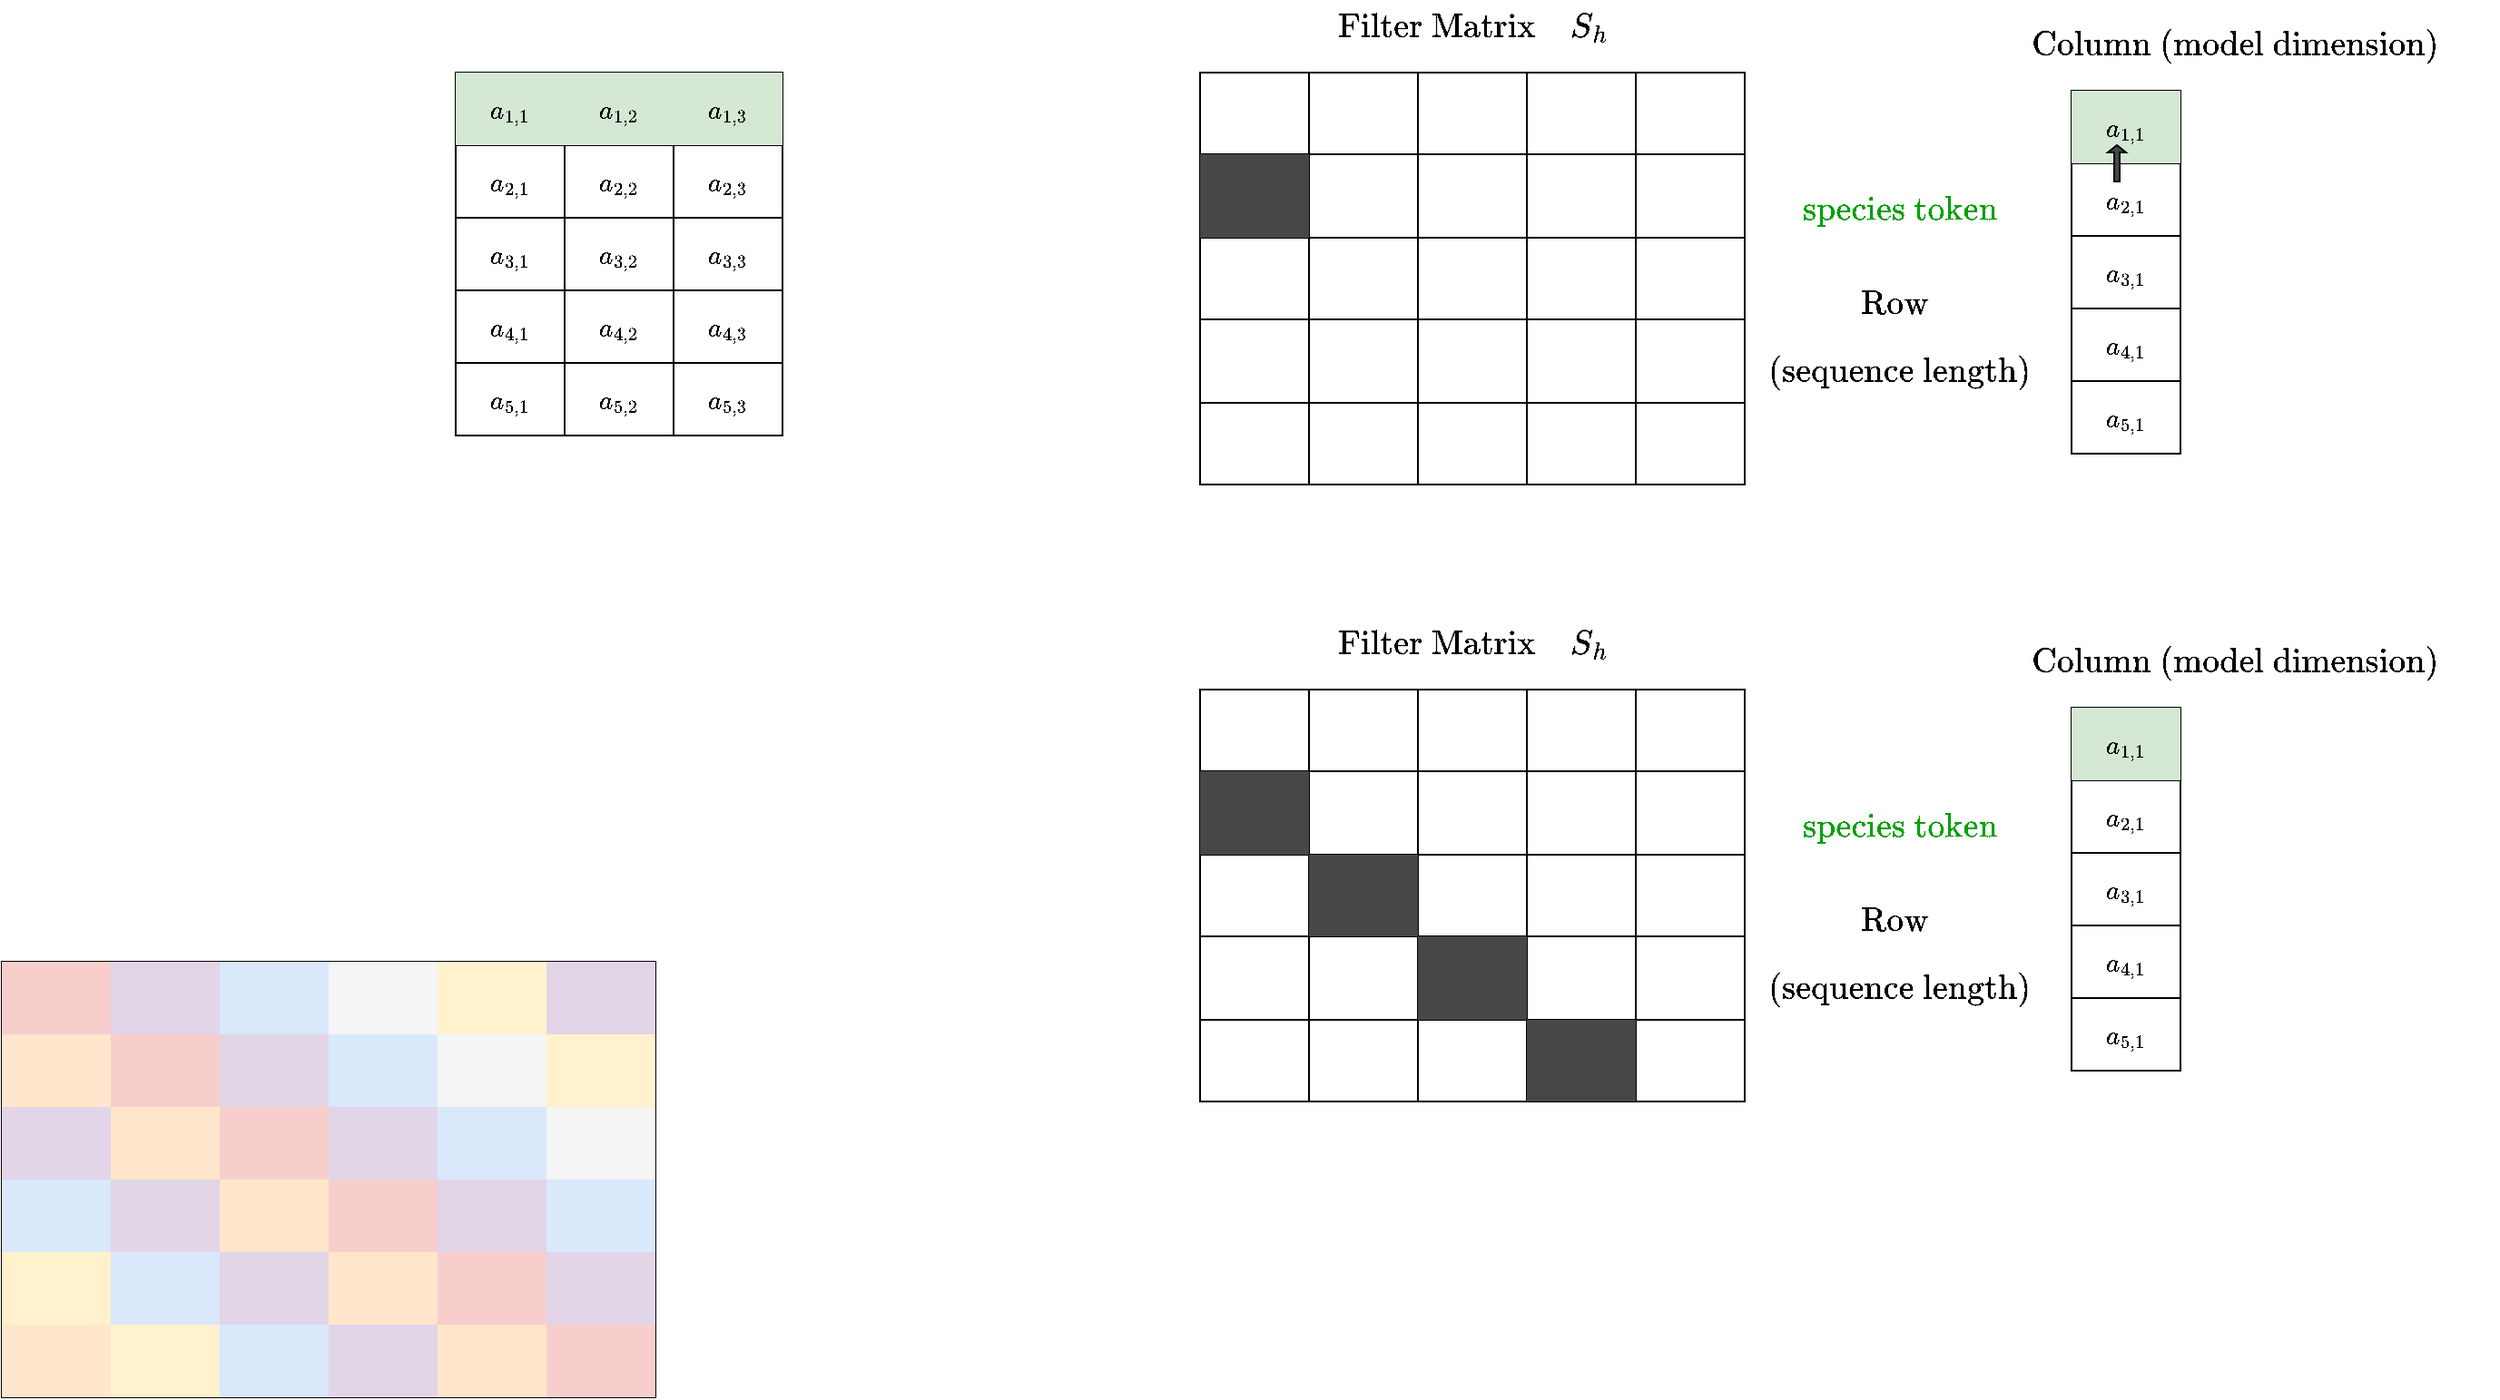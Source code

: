 <mxfile version="24.4.0" type="github">
  <diagram name="Page-1" id="wGf5R7sx8XBUqBo0aK0b">
    <mxGraphModel dx="2049" dy="1130" grid="1" gridSize="10" guides="1" tooltips="1" connect="1" arrows="1" fold="1" page="1" pageScale="1" pageWidth="850" pageHeight="1100" math="1" shadow="0">
      <root>
        <mxCell id="0" />
        <mxCell id="1" parent="0" />
        <mxCell id="zw45EAOEBZMLgNeasYMU-150" value="" style="shape=table;startSize=0;container=1;collapsible=0;childLayout=tableLayout;" parent="1" vertex="1">
          <mxGeometry x="1370" y="230" width="60" height="200" as="geometry" />
        </mxCell>
        <mxCell id="zw45EAOEBZMLgNeasYMU-151" value="" style="shape=tableRow;horizontal=0;startSize=0;swimlaneHead=0;swimlaneBody=0;strokeColor=#82b366;top=0;left=0;bottom=0;right=0;collapsible=0;dropTarget=0;fillColor=#d5e8d4;points=[[0,0.5],[1,0.5]];portConstraint=eastwest;" parent="zw45EAOEBZMLgNeasYMU-150" vertex="1">
          <mxGeometry width="60" height="40" as="geometry" />
        </mxCell>
        <mxCell id="zw45EAOEBZMLgNeasYMU-152" value="$$a_{1,1}$$" style="shape=partialRectangle;html=1;whiteSpace=wrap;connectable=0;strokeColor=inherit;overflow=hidden;fillColor=none;top=0;left=0;bottom=0;right=0;pointerEvents=1;" parent="zw45EAOEBZMLgNeasYMU-151" vertex="1">
          <mxGeometry width="60" height="40" as="geometry">
            <mxRectangle width="60" height="40" as="alternateBounds" />
          </mxGeometry>
        </mxCell>
        <mxCell id="zw45EAOEBZMLgNeasYMU-155" value="" style="shape=tableRow;horizontal=0;startSize=0;swimlaneHead=0;swimlaneBody=0;strokeColor=inherit;top=0;left=0;bottom=0;right=0;collapsible=0;dropTarget=0;fillColor=none;points=[[0,0.5],[1,0.5]];portConstraint=eastwest;" parent="zw45EAOEBZMLgNeasYMU-150" vertex="1">
          <mxGeometry y="40" width="60" height="40" as="geometry" />
        </mxCell>
        <mxCell id="zw45EAOEBZMLgNeasYMU-156" value="$$a_{2,1}$$" style="shape=partialRectangle;html=1;whiteSpace=wrap;connectable=0;strokeColor=inherit;overflow=hidden;fillColor=none;top=0;left=0;bottom=0;right=0;pointerEvents=1;" parent="zw45EAOEBZMLgNeasYMU-155" vertex="1">
          <mxGeometry width="60" height="40" as="geometry">
            <mxRectangle width="60" height="40" as="alternateBounds" />
          </mxGeometry>
        </mxCell>
        <mxCell id="zw45EAOEBZMLgNeasYMU-159" value="" style="shape=tableRow;horizontal=0;startSize=0;swimlaneHead=0;swimlaneBody=0;strokeColor=inherit;top=0;left=0;bottom=0;right=0;collapsible=0;dropTarget=0;fillColor=none;points=[[0,0.5],[1,0.5]];portConstraint=eastwest;" parent="zw45EAOEBZMLgNeasYMU-150" vertex="1">
          <mxGeometry y="80" width="60" height="40" as="geometry" />
        </mxCell>
        <mxCell id="zw45EAOEBZMLgNeasYMU-160" value="$$a_{3,1}$$" style="shape=partialRectangle;html=1;whiteSpace=wrap;connectable=0;strokeColor=inherit;overflow=hidden;fillColor=none;top=0;left=0;bottom=0;right=0;pointerEvents=1;" parent="zw45EAOEBZMLgNeasYMU-159" vertex="1">
          <mxGeometry width="60" height="40" as="geometry">
            <mxRectangle width="60" height="40" as="alternateBounds" />
          </mxGeometry>
        </mxCell>
        <mxCell id="zw45EAOEBZMLgNeasYMU-163" value="" style="shape=tableRow;horizontal=0;startSize=0;swimlaneHead=0;swimlaneBody=0;strokeColor=inherit;top=0;left=0;bottom=0;right=0;collapsible=0;dropTarget=0;fillColor=none;points=[[0,0.5],[1,0.5]];portConstraint=eastwest;" parent="zw45EAOEBZMLgNeasYMU-150" vertex="1">
          <mxGeometry y="120" width="60" height="40" as="geometry" />
        </mxCell>
        <mxCell id="zw45EAOEBZMLgNeasYMU-164" value="$$a_{4,1}$$" style="shape=partialRectangle;html=1;whiteSpace=wrap;connectable=0;strokeColor=inherit;overflow=hidden;fillColor=none;top=0;left=0;bottom=0;right=0;pointerEvents=1;" parent="zw45EAOEBZMLgNeasYMU-163" vertex="1">
          <mxGeometry width="60" height="40" as="geometry">
            <mxRectangle width="60" height="40" as="alternateBounds" />
          </mxGeometry>
        </mxCell>
        <mxCell id="7Idwmsc8iQtLyrbmLDRy-8" style="shape=tableRow;horizontal=0;startSize=0;swimlaneHead=0;swimlaneBody=0;strokeColor=inherit;top=0;left=0;bottom=0;right=0;collapsible=0;dropTarget=0;fillColor=none;points=[[0,0.5],[1,0.5]];portConstraint=eastwest;" vertex="1" parent="zw45EAOEBZMLgNeasYMU-150">
          <mxGeometry y="160" width="60" height="40" as="geometry" />
        </mxCell>
        <mxCell id="7Idwmsc8iQtLyrbmLDRy-9" value="$$a_{5,1}$$" style="shape=partialRectangle;html=1;whiteSpace=wrap;connectable=0;strokeColor=inherit;overflow=hidden;fillColor=none;top=0;left=0;bottom=0;right=0;pointerEvents=1;" vertex="1" parent="7Idwmsc8iQtLyrbmLDRy-8">
          <mxGeometry width="60" height="40" as="geometry">
            <mxRectangle width="60" height="40" as="alternateBounds" />
          </mxGeometry>
        </mxCell>
        <mxCell id="7Idwmsc8iQtLyrbmLDRy-4" value="$$\text{Column (model dimension)} $$" style="text;html=1;align=center;verticalAlign=middle;resizable=0;points=[];autosize=1;strokeColor=none;fillColor=none;fontSize=16;" vertex="1" parent="1">
          <mxGeometry x="1315" y="190" width="290" height="30" as="geometry" />
        </mxCell>
        <mxCell id="7Idwmsc8iQtLyrbmLDRy-5" value="$$\text{Row }$$" style="text;html=1;align=center;verticalAlign=middle;resizable=0;points=[];autosize=1;strokeColor=none;fillColor=none;fontSize=16;" vertex="1" parent="1">
          <mxGeometry x="1205" y="332" width="140" height="30" as="geometry" />
        </mxCell>
        <mxCell id="7Idwmsc8iQtLyrbmLDRy-6" value="&lt;div style=&quot;font-size: 16px;&quot;&gt;$$\text{(sequence length)}$$&lt;/div&gt;" style="text;html=1;align=center;verticalAlign=middle;resizable=0;points=[];autosize=1;strokeColor=none;fillColor=none;fontSize=16;" vertex="1" parent="1">
          <mxGeometry x="1160" y="370" width="230" height="30" as="geometry" />
        </mxCell>
        <mxCell id="7Idwmsc8iQtLyrbmLDRy-7" value="&lt;font&gt;&lt;span style=&quot;background-color: rgb(248, 228, 92);&quot;&gt;$$\text{species token} $$&lt;/span&gt;&lt;/font&gt;" style="text;html=1;align=center;verticalAlign=middle;resizable=0;points=[];autosize=1;strokeColor=none;fillColor=none;fontSize=16;fontColor=#00A105;" vertex="1" parent="1">
          <mxGeometry x="1175" y="280" width="200" height="30" as="geometry" />
        </mxCell>
        <mxCell id="7Idwmsc8iQtLyrbmLDRy-12" value="" style="shape=table;startSize=0;container=1;collapsible=0;childLayout=tableLayout;" vertex="1" parent="1">
          <mxGeometry x="230" y="710" width="360" height="240" as="geometry" />
        </mxCell>
        <mxCell id="7Idwmsc8iQtLyrbmLDRy-13" value="" style="shape=tableRow;horizontal=0;startSize=0;swimlaneHead=0;swimlaneBody=0;strokeColor=inherit;top=0;left=0;bottom=0;right=0;collapsible=0;dropTarget=0;fillColor=none;points=[[0,0.5],[1,0.5]];portConstraint=eastwest;" vertex="1" parent="7Idwmsc8iQtLyrbmLDRy-12">
          <mxGeometry width="360" height="40" as="geometry" />
        </mxCell>
        <mxCell id="7Idwmsc8iQtLyrbmLDRy-14" value="" style="shape=partialRectangle;html=1;whiteSpace=wrap;connectable=0;strokeColor=#b85450;overflow=hidden;fillColor=#f8cecc;top=0;left=0;bottom=0;right=0;pointerEvents=1;" vertex="1" parent="7Idwmsc8iQtLyrbmLDRy-13">
          <mxGeometry width="60" height="40" as="geometry">
            <mxRectangle width="60" height="40" as="alternateBounds" />
          </mxGeometry>
        </mxCell>
        <mxCell id="7Idwmsc8iQtLyrbmLDRy-15" value="" style="shape=partialRectangle;html=1;whiteSpace=wrap;connectable=0;strokeColor=#9673a6;overflow=hidden;fillColor=#e1d5e7;top=0;left=0;bottom=0;right=0;pointerEvents=1;" vertex="1" parent="7Idwmsc8iQtLyrbmLDRy-13">
          <mxGeometry x="60" width="60" height="40" as="geometry">
            <mxRectangle width="60" height="40" as="alternateBounds" />
          </mxGeometry>
        </mxCell>
        <mxCell id="7Idwmsc8iQtLyrbmLDRy-16" value="" style="shape=partialRectangle;html=1;whiteSpace=wrap;connectable=0;strokeColor=#6c8ebf;overflow=hidden;fillColor=#dae8fc;top=0;left=0;bottom=0;right=0;pointerEvents=1;" vertex="1" parent="7Idwmsc8iQtLyrbmLDRy-13">
          <mxGeometry x="120" width="60" height="40" as="geometry">
            <mxRectangle width="60" height="40" as="alternateBounds" />
          </mxGeometry>
        </mxCell>
        <mxCell id="7Idwmsc8iQtLyrbmLDRy-17" value="" style="shape=partialRectangle;html=1;whiteSpace=wrap;connectable=0;strokeColor=#666666;overflow=hidden;fillColor=#f5f5f5;top=0;left=0;bottom=0;right=0;pointerEvents=1;fontColor=#333333;" vertex="1" parent="7Idwmsc8iQtLyrbmLDRy-13">
          <mxGeometry x="180" width="60" height="40" as="geometry">
            <mxRectangle width="60" height="40" as="alternateBounds" />
          </mxGeometry>
        </mxCell>
        <mxCell id="7Idwmsc8iQtLyrbmLDRy-18" value="" style="shape=partialRectangle;html=1;whiteSpace=wrap;connectable=0;strokeColor=#d6b656;overflow=hidden;fillColor=#fff2cc;top=0;left=0;bottom=0;right=0;pointerEvents=1;" vertex="1" parent="7Idwmsc8iQtLyrbmLDRy-13">
          <mxGeometry x="240" width="60" height="40" as="geometry">
            <mxRectangle width="60" height="40" as="alternateBounds" />
          </mxGeometry>
        </mxCell>
        <mxCell id="7Idwmsc8iQtLyrbmLDRy-19" value="" style="shape=partialRectangle;html=1;whiteSpace=wrap;connectable=0;strokeColor=#9673a6;overflow=hidden;fillColor=#e1d5e7;top=0;left=0;bottom=0;right=0;pointerEvents=1;" vertex="1" parent="7Idwmsc8iQtLyrbmLDRy-13">
          <mxGeometry x="300" width="60" height="40" as="geometry">
            <mxRectangle width="60" height="40" as="alternateBounds" />
          </mxGeometry>
        </mxCell>
        <mxCell id="7Idwmsc8iQtLyrbmLDRy-20" value="" style="shape=tableRow;horizontal=0;startSize=0;swimlaneHead=0;swimlaneBody=0;strokeColor=inherit;top=0;left=0;bottom=0;right=0;collapsible=0;dropTarget=0;fillColor=none;points=[[0,0.5],[1,0.5]];portConstraint=eastwest;" vertex="1" parent="7Idwmsc8iQtLyrbmLDRy-12">
          <mxGeometry y="40" width="360" height="40" as="geometry" />
        </mxCell>
        <mxCell id="7Idwmsc8iQtLyrbmLDRy-21" value="" style="shape=partialRectangle;html=1;whiteSpace=wrap;connectable=0;strokeColor=#d79b00;overflow=hidden;fillColor=#ffe6cc;top=0;left=0;bottom=0;right=0;pointerEvents=1;" vertex="1" parent="7Idwmsc8iQtLyrbmLDRy-20">
          <mxGeometry width="60" height="40" as="geometry">
            <mxRectangle width="60" height="40" as="alternateBounds" />
          </mxGeometry>
        </mxCell>
        <mxCell id="7Idwmsc8iQtLyrbmLDRy-22" value="" style="shape=partialRectangle;html=1;whiteSpace=wrap;connectable=0;strokeColor=#b85450;overflow=hidden;fillColor=#f8cecc;top=0;left=0;bottom=0;right=0;pointerEvents=1;" vertex="1" parent="7Idwmsc8iQtLyrbmLDRy-20">
          <mxGeometry x="60" width="60" height="40" as="geometry">
            <mxRectangle width="60" height="40" as="alternateBounds" />
          </mxGeometry>
        </mxCell>
        <mxCell id="7Idwmsc8iQtLyrbmLDRy-23" value="" style="shape=partialRectangle;html=1;whiteSpace=wrap;connectable=0;strokeColor=#9673a6;overflow=hidden;fillColor=#e1d5e7;top=0;left=0;bottom=0;right=0;pointerEvents=1;" vertex="1" parent="7Idwmsc8iQtLyrbmLDRy-20">
          <mxGeometry x="120" width="60" height="40" as="geometry">
            <mxRectangle width="60" height="40" as="alternateBounds" />
          </mxGeometry>
        </mxCell>
        <mxCell id="7Idwmsc8iQtLyrbmLDRy-24" value="" style="shape=partialRectangle;html=1;whiteSpace=wrap;connectable=0;strokeColor=#6c8ebf;overflow=hidden;fillColor=#dae8fc;top=0;left=0;bottom=0;right=0;pointerEvents=1;" vertex="1" parent="7Idwmsc8iQtLyrbmLDRy-20">
          <mxGeometry x="180" width="60" height="40" as="geometry">
            <mxRectangle width="60" height="40" as="alternateBounds" />
          </mxGeometry>
        </mxCell>
        <mxCell id="7Idwmsc8iQtLyrbmLDRy-25" value="" style="shape=partialRectangle;html=1;whiteSpace=wrap;connectable=0;strokeColor=#666666;overflow=hidden;fillColor=#f5f5f5;top=0;left=0;bottom=0;right=0;pointerEvents=1;fontColor=#333333;" vertex="1" parent="7Idwmsc8iQtLyrbmLDRy-20">
          <mxGeometry x="240" width="60" height="40" as="geometry">
            <mxRectangle width="60" height="40" as="alternateBounds" />
          </mxGeometry>
        </mxCell>
        <mxCell id="7Idwmsc8iQtLyrbmLDRy-26" value="" style="shape=partialRectangle;html=1;whiteSpace=wrap;connectable=0;strokeColor=#d6b656;overflow=hidden;fillColor=#fff2cc;top=0;left=0;bottom=0;right=0;pointerEvents=1;" vertex="1" parent="7Idwmsc8iQtLyrbmLDRy-20">
          <mxGeometry x="300" width="60" height="40" as="geometry">
            <mxRectangle width="60" height="40" as="alternateBounds" />
          </mxGeometry>
        </mxCell>
        <mxCell id="7Idwmsc8iQtLyrbmLDRy-27" value="" style="shape=tableRow;horizontal=0;startSize=0;swimlaneHead=0;swimlaneBody=0;strokeColor=inherit;top=0;left=0;bottom=0;right=0;collapsible=0;dropTarget=0;fillColor=none;points=[[0,0.5],[1,0.5]];portConstraint=eastwest;" vertex="1" parent="7Idwmsc8iQtLyrbmLDRy-12">
          <mxGeometry y="80" width="360" height="40" as="geometry" />
        </mxCell>
        <mxCell id="7Idwmsc8iQtLyrbmLDRy-28" value="" style="shape=partialRectangle;html=1;whiteSpace=wrap;connectable=0;strokeColor=#9673a6;overflow=hidden;fillColor=#e1d5e7;top=0;left=0;bottom=0;right=0;pointerEvents=1;" vertex="1" parent="7Idwmsc8iQtLyrbmLDRy-27">
          <mxGeometry width="60" height="40" as="geometry">
            <mxRectangle width="60" height="40" as="alternateBounds" />
          </mxGeometry>
        </mxCell>
        <mxCell id="7Idwmsc8iQtLyrbmLDRy-29" value="" style="shape=partialRectangle;html=1;whiteSpace=wrap;connectable=0;strokeColor=#d79b00;overflow=hidden;fillColor=#ffe6cc;top=0;left=0;bottom=0;right=0;pointerEvents=1;" vertex="1" parent="7Idwmsc8iQtLyrbmLDRy-27">
          <mxGeometry x="60" width="60" height="40" as="geometry">
            <mxRectangle width="60" height="40" as="alternateBounds" />
          </mxGeometry>
        </mxCell>
        <mxCell id="7Idwmsc8iQtLyrbmLDRy-30" value="" style="shape=partialRectangle;html=1;whiteSpace=wrap;connectable=0;strokeColor=#b85450;overflow=hidden;fillColor=#f8cecc;top=0;left=0;bottom=0;right=0;pointerEvents=1;" vertex="1" parent="7Idwmsc8iQtLyrbmLDRy-27">
          <mxGeometry x="120" width="60" height="40" as="geometry">
            <mxRectangle width="60" height="40" as="alternateBounds" />
          </mxGeometry>
        </mxCell>
        <mxCell id="7Idwmsc8iQtLyrbmLDRy-31" value="" style="shape=partialRectangle;html=1;whiteSpace=wrap;connectable=0;strokeColor=#9673a6;overflow=hidden;fillColor=#e1d5e7;top=0;left=0;bottom=0;right=0;pointerEvents=1;" vertex="1" parent="7Idwmsc8iQtLyrbmLDRy-27">
          <mxGeometry x="180" width="60" height="40" as="geometry">
            <mxRectangle width="60" height="40" as="alternateBounds" />
          </mxGeometry>
        </mxCell>
        <mxCell id="7Idwmsc8iQtLyrbmLDRy-32" value="" style="shape=partialRectangle;html=1;whiteSpace=wrap;connectable=0;strokeColor=#6c8ebf;overflow=hidden;fillColor=#dae8fc;top=0;left=0;bottom=0;right=0;pointerEvents=1;" vertex="1" parent="7Idwmsc8iQtLyrbmLDRy-27">
          <mxGeometry x="240" width="60" height="40" as="geometry">
            <mxRectangle width="60" height="40" as="alternateBounds" />
          </mxGeometry>
        </mxCell>
        <mxCell id="7Idwmsc8iQtLyrbmLDRy-33" value="" style="shape=partialRectangle;html=1;whiteSpace=wrap;connectable=0;strokeColor=#666666;overflow=hidden;fillColor=#f5f5f5;top=0;left=0;bottom=0;right=0;pointerEvents=1;fontColor=#333333;" vertex="1" parent="7Idwmsc8iQtLyrbmLDRy-27">
          <mxGeometry x="300" width="60" height="40" as="geometry">
            <mxRectangle width="60" height="40" as="alternateBounds" />
          </mxGeometry>
        </mxCell>
        <mxCell id="7Idwmsc8iQtLyrbmLDRy-34" value="" style="shape=tableRow;horizontal=0;startSize=0;swimlaneHead=0;swimlaneBody=0;strokeColor=inherit;top=0;left=0;bottom=0;right=0;collapsible=0;dropTarget=0;fillColor=none;points=[[0,0.5],[1,0.5]];portConstraint=eastwest;" vertex="1" parent="7Idwmsc8iQtLyrbmLDRy-12">
          <mxGeometry y="120" width="360" height="40" as="geometry" />
        </mxCell>
        <mxCell id="7Idwmsc8iQtLyrbmLDRy-35" value="" style="shape=partialRectangle;html=1;whiteSpace=wrap;connectable=0;strokeColor=#6c8ebf;overflow=hidden;fillColor=#dae8fc;top=0;left=0;bottom=0;right=0;pointerEvents=1;" vertex="1" parent="7Idwmsc8iQtLyrbmLDRy-34">
          <mxGeometry width="60" height="40" as="geometry">
            <mxRectangle width="60" height="40" as="alternateBounds" />
          </mxGeometry>
        </mxCell>
        <mxCell id="7Idwmsc8iQtLyrbmLDRy-36" value="" style="shape=partialRectangle;html=1;whiteSpace=wrap;connectable=0;strokeColor=#9673a6;overflow=hidden;fillColor=#e1d5e7;top=0;left=0;bottom=0;right=0;pointerEvents=1;" vertex="1" parent="7Idwmsc8iQtLyrbmLDRy-34">
          <mxGeometry x="60" width="60" height="40" as="geometry">
            <mxRectangle width="60" height="40" as="alternateBounds" />
          </mxGeometry>
        </mxCell>
        <mxCell id="7Idwmsc8iQtLyrbmLDRy-37" value="" style="shape=partialRectangle;html=1;whiteSpace=wrap;connectable=0;strokeColor=#d79b00;overflow=hidden;fillColor=#ffe6cc;top=0;left=0;bottom=0;right=0;pointerEvents=1;" vertex="1" parent="7Idwmsc8iQtLyrbmLDRy-34">
          <mxGeometry x="120" width="60" height="40" as="geometry">
            <mxRectangle width="60" height="40" as="alternateBounds" />
          </mxGeometry>
        </mxCell>
        <mxCell id="7Idwmsc8iQtLyrbmLDRy-38" value="" style="shape=partialRectangle;html=1;whiteSpace=wrap;connectable=0;strokeColor=#b85450;overflow=hidden;fillColor=#f8cecc;top=0;left=0;bottom=0;right=0;pointerEvents=1;" vertex="1" parent="7Idwmsc8iQtLyrbmLDRy-34">
          <mxGeometry x="180" width="60" height="40" as="geometry">
            <mxRectangle width="60" height="40" as="alternateBounds" />
          </mxGeometry>
        </mxCell>
        <mxCell id="7Idwmsc8iQtLyrbmLDRy-39" value="" style="shape=partialRectangle;html=1;whiteSpace=wrap;connectable=0;strokeColor=#9673a6;overflow=hidden;fillColor=#e1d5e7;top=0;left=0;bottom=0;right=0;pointerEvents=1;" vertex="1" parent="7Idwmsc8iQtLyrbmLDRy-34">
          <mxGeometry x="240" width="60" height="40" as="geometry">
            <mxRectangle width="60" height="40" as="alternateBounds" />
          </mxGeometry>
        </mxCell>
        <mxCell id="7Idwmsc8iQtLyrbmLDRy-40" value="" style="shape=partialRectangle;html=1;whiteSpace=wrap;connectable=0;strokeColor=#6c8ebf;overflow=hidden;fillColor=#dae8fc;top=0;left=0;bottom=0;right=0;pointerEvents=1;" vertex="1" parent="7Idwmsc8iQtLyrbmLDRy-34">
          <mxGeometry x="300" width="60" height="40" as="geometry">
            <mxRectangle width="60" height="40" as="alternateBounds" />
          </mxGeometry>
        </mxCell>
        <mxCell id="7Idwmsc8iQtLyrbmLDRy-41" value="" style="shape=tableRow;horizontal=0;startSize=0;swimlaneHead=0;swimlaneBody=0;strokeColor=inherit;top=0;left=0;bottom=0;right=0;collapsible=0;dropTarget=0;fillColor=none;points=[[0,0.5],[1,0.5]];portConstraint=eastwest;" vertex="1" parent="7Idwmsc8iQtLyrbmLDRy-12">
          <mxGeometry y="160" width="360" height="40" as="geometry" />
        </mxCell>
        <mxCell id="7Idwmsc8iQtLyrbmLDRy-42" value="" style="shape=partialRectangle;html=1;whiteSpace=wrap;connectable=0;strokeColor=#d6b656;overflow=hidden;fillColor=#fff2cc;top=0;left=0;bottom=0;right=0;pointerEvents=1;" vertex="1" parent="7Idwmsc8iQtLyrbmLDRy-41">
          <mxGeometry width="60" height="40" as="geometry">
            <mxRectangle width="60" height="40" as="alternateBounds" />
          </mxGeometry>
        </mxCell>
        <mxCell id="7Idwmsc8iQtLyrbmLDRy-43" value="" style="shape=partialRectangle;html=1;whiteSpace=wrap;connectable=0;strokeColor=#6c8ebf;overflow=hidden;fillColor=#dae8fc;top=0;left=0;bottom=0;right=0;pointerEvents=1;" vertex="1" parent="7Idwmsc8iQtLyrbmLDRy-41">
          <mxGeometry x="60" width="60" height="40" as="geometry">
            <mxRectangle width="60" height="40" as="alternateBounds" />
          </mxGeometry>
        </mxCell>
        <mxCell id="7Idwmsc8iQtLyrbmLDRy-44" value="" style="shape=partialRectangle;html=1;whiteSpace=wrap;connectable=0;strokeColor=#9673a6;overflow=hidden;fillColor=#e1d5e7;top=0;left=0;bottom=0;right=0;pointerEvents=1;" vertex="1" parent="7Idwmsc8iQtLyrbmLDRy-41">
          <mxGeometry x="120" width="60" height="40" as="geometry">
            <mxRectangle width="60" height="40" as="alternateBounds" />
          </mxGeometry>
        </mxCell>
        <mxCell id="7Idwmsc8iQtLyrbmLDRy-45" value="" style="shape=partialRectangle;html=1;whiteSpace=wrap;connectable=0;strokeColor=#d79b00;overflow=hidden;fillColor=#ffe6cc;top=0;left=0;bottom=0;right=0;pointerEvents=1;" vertex="1" parent="7Idwmsc8iQtLyrbmLDRy-41">
          <mxGeometry x="180" width="60" height="40" as="geometry">
            <mxRectangle width="60" height="40" as="alternateBounds" />
          </mxGeometry>
        </mxCell>
        <mxCell id="7Idwmsc8iQtLyrbmLDRy-46" value="" style="shape=partialRectangle;html=1;whiteSpace=wrap;connectable=0;strokeColor=#b85450;overflow=hidden;fillColor=#f8cecc;top=0;left=0;bottom=0;right=0;pointerEvents=1;" vertex="1" parent="7Idwmsc8iQtLyrbmLDRy-41">
          <mxGeometry x="240" width="60" height="40" as="geometry">
            <mxRectangle width="60" height="40" as="alternateBounds" />
          </mxGeometry>
        </mxCell>
        <mxCell id="7Idwmsc8iQtLyrbmLDRy-47" value="" style="shape=partialRectangle;html=1;whiteSpace=wrap;connectable=0;strokeColor=#9673a6;overflow=hidden;fillColor=#e1d5e7;top=0;left=0;bottom=0;right=0;pointerEvents=1;" vertex="1" parent="7Idwmsc8iQtLyrbmLDRy-41">
          <mxGeometry x="300" width="60" height="40" as="geometry">
            <mxRectangle width="60" height="40" as="alternateBounds" />
          </mxGeometry>
        </mxCell>
        <mxCell id="7Idwmsc8iQtLyrbmLDRy-48" value="" style="shape=tableRow;horizontal=0;startSize=0;swimlaneHead=0;swimlaneBody=0;strokeColor=inherit;top=0;left=0;bottom=0;right=0;collapsible=0;dropTarget=0;fillColor=none;points=[[0,0.5],[1,0.5]];portConstraint=eastwest;" vertex="1" parent="7Idwmsc8iQtLyrbmLDRy-12">
          <mxGeometry y="200" width="360" height="40" as="geometry" />
        </mxCell>
        <mxCell id="7Idwmsc8iQtLyrbmLDRy-49" value="" style="shape=partialRectangle;html=1;whiteSpace=wrap;connectable=0;strokeColor=#d79b00;overflow=hidden;fillColor=#ffe6cc;top=0;left=0;bottom=0;right=0;pointerEvents=1;" vertex="1" parent="7Idwmsc8iQtLyrbmLDRy-48">
          <mxGeometry width="60" height="40" as="geometry">
            <mxRectangle width="60" height="40" as="alternateBounds" />
          </mxGeometry>
        </mxCell>
        <mxCell id="7Idwmsc8iQtLyrbmLDRy-50" value="" style="shape=partialRectangle;html=1;whiteSpace=wrap;connectable=0;strokeColor=#d6b656;overflow=hidden;fillColor=#fff2cc;top=0;left=0;bottom=0;right=0;pointerEvents=1;" vertex="1" parent="7Idwmsc8iQtLyrbmLDRy-48">
          <mxGeometry x="60" width="60" height="40" as="geometry">
            <mxRectangle width="60" height="40" as="alternateBounds" />
          </mxGeometry>
        </mxCell>
        <mxCell id="7Idwmsc8iQtLyrbmLDRy-51" value="" style="shape=partialRectangle;html=1;whiteSpace=wrap;connectable=0;strokeColor=#6c8ebf;overflow=hidden;fillColor=#dae8fc;top=0;left=0;bottom=0;right=0;pointerEvents=1;" vertex="1" parent="7Idwmsc8iQtLyrbmLDRy-48">
          <mxGeometry x="120" width="60" height="40" as="geometry">
            <mxRectangle width="60" height="40" as="alternateBounds" />
          </mxGeometry>
        </mxCell>
        <mxCell id="7Idwmsc8iQtLyrbmLDRy-52" value="" style="shape=partialRectangle;html=1;whiteSpace=wrap;connectable=0;strokeColor=#9673a6;overflow=hidden;fillColor=#e1d5e7;top=0;left=0;bottom=0;right=0;pointerEvents=1;" vertex="1" parent="7Idwmsc8iQtLyrbmLDRy-48">
          <mxGeometry x="180" width="60" height="40" as="geometry">
            <mxRectangle width="60" height="40" as="alternateBounds" />
          </mxGeometry>
        </mxCell>
        <mxCell id="7Idwmsc8iQtLyrbmLDRy-53" value="" style="shape=partialRectangle;html=1;whiteSpace=wrap;connectable=0;strokeColor=#d79b00;overflow=hidden;fillColor=#ffe6cc;top=0;left=0;bottom=0;right=0;pointerEvents=1;" vertex="1" parent="7Idwmsc8iQtLyrbmLDRy-48">
          <mxGeometry x="240" width="60" height="40" as="geometry">
            <mxRectangle width="60" height="40" as="alternateBounds" />
          </mxGeometry>
        </mxCell>
        <mxCell id="7Idwmsc8iQtLyrbmLDRy-54" value="" style="shape=partialRectangle;html=1;whiteSpace=wrap;connectable=0;strokeColor=#b85450;overflow=hidden;fillColor=#f8cecc;top=0;left=0;bottom=0;right=0;pointerEvents=1;" vertex="1" parent="7Idwmsc8iQtLyrbmLDRy-48">
          <mxGeometry x="300" width="60" height="40" as="geometry">
            <mxRectangle width="60" height="40" as="alternateBounds" />
          </mxGeometry>
        </mxCell>
        <mxCell id="7Idwmsc8iQtLyrbmLDRy-55" value="" style="shape=table;startSize=0;container=1;collapsible=0;childLayout=tableLayout;" vertex="1" parent="1">
          <mxGeometry x="480" y="220" width="180" height="200" as="geometry" />
        </mxCell>
        <mxCell id="7Idwmsc8iQtLyrbmLDRy-56" value="" style="shape=tableRow;horizontal=0;startSize=0;swimlaneHead=0;swimlaneBody=0;strokeColor=#82b366;top=0;left=0;bottom=0;right=0;collapsible=0;dropTarget=0;fillColor=#d5e8d4;points=[[0,0.5],[1,0.5]];portConstraint=eastwest;" vertex="1" parent="7Idwmsc8iQtLyrbmLDRy-55">
          <mxGeometry width="180" height="40" as="geometry" />
        </mxCell>
        <mxCell id="7Idwmsc8iQtLyrbmLDRy-57" value="$$a_{1,1}$$" style="shape=partialRectangle;html=1;whiteSpace=wrap;connectable=0;strokeColor=inherit;overflow=hidden;fillColor=none;top=0;left=0;bottom=0;right=0;pointerEvents=1;" vertex="1" parent="7Idwmsc8iQtLyrbmLDRy-56">
          <mxGeometry width="60" height="40" as="geometry">
            <mxRectangle width="60" height="40" as="alternateBounds" />
          </mxGeometry>
        </mxCell>
        <mxCell id="7Idwmsc8iQtLyrbmLDRy-58" value="$$a_{1,2}$$" style="shape=partialRectangle;html=1;whiteSpace=wrap;connectable=0;strokeColor=inherit;overflow=hidden;fillColor=none;top=0;left=0;bottom=0;right=0;pointerEvents=1;" vertex="1" parent="7Idwmsc8iQtLyrbmLDRy-56">
          <mxGeometry x="60" width="60" height="40" as="geometry">
            <mxRectangle width="60" height="40" as="alternateBounds" />
          </mxGeometry>
        </mxCell>
        <mxCell id="7Idwmsc8iQtLyrbmLDRy-59" value="$$a_{1,3}$$" style="shape=partialRectangle;html=1;whiteSpace=wrap;connectable=0;strokeColor=inherit;overflow=hidden;fillColor=none;top=0;left=0;bottom=0;right=0;pointerEvents=1;" vertex="1" parent="7Idwmsc8iQtLyrbmLDRy-56">
          <mxGeometry x="120" width="60" height="40" as="geometry">
            <mxRectangle width="60" height="40" as="alternateBounds" />
          </mxGeometry>
        </mxCell>
        <mxCell id="7Idwmsc8iQtLyrbmLDRy-60" value="" style="shape=tableRow;horizontal=0;startSize=0;swimlaneHead=0;swimlaneBody=0;strokeColor=inherit;top=0;left=0;bottom=0;right=0;collapsible=0;dropTarget=0;fillColor=none;points=[[0,0.5],[1,0.5]];portConstraint=eastwest;" vertex="1" parent="7Idwmsc8iQtLyrbmLDRy-55">
          <mxGeometry y="40" width="180" height="40" as="geometry" />
        </mxCell>
        <mxCell id="7Idwmsc8iQtLyrbmLDRy-61" value="$$a_{2,1}$$" style="shape=partialRectangle;html=1;whiteSpace=wrap;connectable=0;strokeColor=inherit;overflow=hidden;fillColor=none;top=0;left=0;bottom=0;right=0;pointerEvents=1;" vertex="1" parent="7Idwmsc8iQtLyrbmLDRy-60">
          <mxGeometry width="60" height="40" as="geometry">
            <mxRectangle width="60" height="40" as="alternateBounds" />
          </mxGeometry>
        </mxCell>
        <mxCell id="7Idwmsc8iQtLyrbmLDRy-62" value="$$a_{2,2}$$" style="shape=partialRectangle;html=1;whiteSpace=wrap;connectable=0;strokeColor=inherit;overflow=hidden;fillColor=none;top=0;left=0;bottom=0;right=0;pointerEvents=1;" vertex="1" parent="7Idwmsc8iQtLyrbmLDRy-60">
          <mxGeometry x="60" width="60" height="40" as="geometry">
            <mxRectangle width="60" height="40" as="alternateBounds" />
          </mxGeometry>
        </mxCell>
        <mxCell id="7Idwmsc8iQtLyrbmLDRy-63" value="$$a_{2,3}$$" style="shape=partialRectangle;html=1;whiteSpace=wrap;connectable=0;strokeColor=inherit;overflow=hidden;fillColor=none;top=0;left=0;bottom=0;right=0;pointerEvents=1;" vertex="1" parent="7Idwmsc8iQtLyrbmLDRy-60">
          <mxGeometry x="120" width="60" height="40" as="geometry">
            <mxRectangle width="60" height="40" as="alternateBounds" />
          </mxGeometry>
        </mxCell>
        <mxCell id="7Idwmsc8iQtLyrbmLDRy-64" value="" style="shape=tableRow;horizontal=0;startSize=0;swimlaneHead=0;swimlaneBody=0;strokeColor=inherit;top=0;left=0;bottom=0;right=0;collapsible=0;dropTarget=0;fillColor=none;points=[[0,0.5],[1,0.5]];portConstraint=eastwest;" vertex="1" parent="7Idwmsc8iQtLyrbmLDRy-55">
          <mxGeometry y="80" width="180" height="40" as="geometry" />
        </mxCell>
        <mxCell id="7Idwmsc8iQtLyrbmLDRy-65" value="$$a_{3,1}$$" style="shape=partialRectangle;html=1;whiteSpace=wrap;connectable=0;strokeColor=inherit;overflow=hidden;fillColor=none;top=0;left=0;bottom=0;right=0;pointerEvents=1;" vertex="1" parent="7Idwmsc8iQtLyrbmLDRy-64">
          <mxGeometry width="60" height="40" as="geometry">
            <mxRectangle width="60" height="40" as="alternateBounds" />
          </mxGeometry>
        </mxCell>
        <mxCell id="7Idwmsc8iQtLyrbmLDRy-66" value="$$a_{3,2}$$" style="shape=partialRectangle;html=1;whiteSpace=wrap;connectable=0;strokeColor=inherit;overflow=hidden;fillColor=none;top=0;left=0;bottom=0;right=0;pointerEvents=1;" vertex="1" parent="7Idwmsc8iQtLyrbmLDRy-64">
          <mxGeometry x="60" width="60" height="40" as="geometry">
            <mxRectangle width="60" height="40" as="alternateBounds" />
          </mxGeometry>
        </mxCell>
        <mxCell id="7Idwmsc8iQtLyrbmLDRy-67" value="$$a_{3,3}$$" style="shape=partialRectangle;html=1;whiteSpace=wrap;connectable=0;strokeColor=inherit;overflow=hidden;fillColor=none;top=0;left=0;bottom=0;right=0;pointerEvents=1;" vertex="1" parent="7Idwmsc8iQtLyrbmLDRy-64">
          <mxGeometry x="120" width="60" height="40" as="geometry">
            <mxRectangle width="60" height="40" as="alternateBounds" />
          </mxGeometry>
        </mxCell>
        <mxCell id="7Idwmsc8iQtLyrbmLDRy-68" value="" style="shape=tableRow;horizontal=0;startSize=0;swimlaneHead=0;swimlaneBody=0;strokeColor=inherit;top=0;left=0;bottom=0;right=0;collapsible=0;dropTarget=0;fillColor=none;points=[[0,0.5],[1,0.5]];portConstraint=eastwest;" vertex="1" parent="7Idwmsc8iQtLyrbmLDRy-55">
          <mxGeometry y="120" width="180" height="40" as="geometry" />
        </mxCell>
        <mxCell id="7Idwmsc8iQtLyrbmLDRy-69" value="$$a_{4,1}$$" style="shape=partialRectangle;html=1;whiteSpace=wrap;connectable=0;strokeColor=inherit;overflow=hidden;fillColor=none;top=0;left=0;bottom=0;right=0;pointerEvents=1;" vertex="1" parent="7Idwmsc8iQtLyrbmLDRy-68">
          <mxGeometry width="60" height="40" as="geometry">
            <mxRectangle width="60" height="40" as="alternateBounds" />
          </mxGeometry>
        </mxCell>
        <mxCell id="7Idwmsc8iQtLyrbmLDRy-70" value="$$a_{4,2}$$" style="shape=partialRectangle;html=1;whiteSpace=wrap;connectable=0;strokeColor=inherit;overflow=hidden;fillColor=none;top=0;left=0;bottom=0;right=0;pointerEvents=1;" vertex="1" parent="7Idwmsc8iQtLyrbmLDRy-68">
          <mxGeometry x="60" width="60" height="40" as="geometry">
            <mxRectangle width="60" height="40" as="alternateBounds" />
          </mxGeometry>
        </mxCell>
        <mxCell id="7Idwmsc8iQtLyrbmLDRy-71" value="$$a_{4,3}$$" style="shape=partialRectangle;html=1;whiteSpace=wrap;connectable=0;strokeColor=inherit;overflow=hidden;fillColor=none;top=0;left=0;bottom=0;right=0;pointerEvents=1;" vertex="1" parent="7Idwmsc8iQtLyrbmLDRy-68">
          <mxGeometry x="120" width="60" height="40" as="geometry">
            <mxRectangle width="60" height="40" as="alternateBounds" />
          </mxGeometry>
        </mxCell>
        <mxCell id="7Idwmsc8iQtLyrbmLDRy-72" style="shape=tableRow;horizontal=0;startSize=0;swimlaneHead=0;swimlaneBody=0;strokeColor=inherit;top=0;left=0;bottom=0;right=0;collapsible=0;dropTarget=0;fillColor=none;points=[[0,0.5],[1,0.5]];portConstraint=eastwest;" vertex="1" parent="7Idwmsc8iQtLyrbmLDRy-55">
          <mxGeometry y="160" width="180" height="40" as="geometry" />
        </mxCell>
        <mxCell id="7Idwmsc8iQtLyrbmLDRy-73" value="$$a_{5,1}$$" style="shape=partialRectangle;html=1;whiteSpace=wrap;connectable=0;strokeColor=inherit;overflow=hidden;fillColor=none;top=0;left=0;bottom=0;right=0;pointerEvents=1;" vertex="1" parent="7Idwmsc8iQtLyrbmLDRy-72">
          <mxGeometry width="60" height="40" as="geometry">
            <mxRectangle width="60" height="40" as="alternateBounds" />
          </mxGeometry>
        </mxCell>
        <mxCell id="7Idwmsc8iQtLyrbmLDRy-74" value="$$a_{5,2}$$" style="shape=partialRectangle;html=1;whiteSpace=wrap;connectable=0;strokeColor=inherit;overflow=hidden;fillColor=none;top=0;left=0;bottom=0;right=0;pointerEvents=1;" vertex="1" parent="7Idwmsc8iQtLyrbmLDRy-72">
          <mxGeometry x="60" width="60" height="40" as="geometry">
            <mxRectangle width="60" height="40" as="alternateBounds" />
          </mxGeometry>
        </mxCell>
        <mxCell id="7Idwmsc8iQtLyrbmLDRy-75" value="$$a_{5,3}$$" style="shape=partialRectangle;html=1;whiteSpace=wrap;connectable=0;strokeColor=inherit;overflow=hidden;fillColor=none;top=0;left=0;bottom=0;right=0;pointerEvents=1;" vertex="1" parent="7Idwmsc8iQtLyrbmLDRy-72">
          <mxGeometry x="120" width="60" height="40" as="geometry">
            <mxRectangle width="60" height="40" as="alternateBounds" />
          </mxGeometry>
        </mxCell>
        <mxCell id="7Idwmsc8iQtLyrbmLDRy-162" value="" style="shape=table;startSize=0;container=1;collapsible=0;childLayout=tableLayout;" vertex="1" parent="1">
          <mxGeometry x="890" y="220" width="300" height="227" as="geometry" />
        </mxCell>
        <mxCell id="7Idwmsc8iQtLyrbmLDRy-163" value="" style="shape=tableRow;horizontal=0;startSize=0;swimlaneHead=0;swimlaneBody=0;strokeColor=inherit;top=0;left=0;bottom=0;right=0;collapsible=0;dropTarget=0;fillColor=none;points=[[0,0.5],[1,0.5]];portConstraint=eastwest;" vertex="1" parent="7Idwmsc8iQtLyrbmLDRy-162">
          <mxGeometry width="300" height="45" as="geometry" />
        </mxCell>
        <mxCell id="7Idwmsc8iQtLyrbmLDRy-164" value="" style="shape=partialRectangle;html=1;whiteSpace=wrap;connectable=0;strokeColor=inherit;overflow=hidden;fillColor=none;top=0;left=0;bottom=0;right=0;pointerEvents=1;" vertex="1" parent="7Idwmsc8iQtLyrbmLDRy-163">
          <mxGeometry width="60" height="45" as="geometry">
            <mxRectangle width="60" height="45" as="alternateBounds" />
          </mxGeometry>
        </mxCell>
        <mxCell id="7Idwmsc8iQtLyrbmLDRy-165" value="" style="shape=partialRectangle;html=1;whiteSpace=wrap;connectable=0;strokeColor=inherit;overflow=hidden;fillColor=none;top=0;left=0;bottom=0;right=0;pointerEvents=1;" vertex="1" parent="7Idwmsc8iQtLyrbmLDRy-163">
          <mxGeometry x="60" width="60" height="45" as="geometry">
            <mxRectangle width="60" height="45" as="alternateBounds" />
          </mxGeometry>
        </mxCell>
        <mxCell id="7Idwmsc8iQtLyrbmLDRy-166" value="" style="shape=partialRectangle;html=1;whiteSpace=wrap;connectable=0;strokeColor=inherit;overflow=hidden;fillColor=none;top=0;left=0;bottom=0;right=0;pointerEvents=1;" vertex="1" parent="7Idwmsc8iQtLyrbmLDRy-163">
          <mxGeometry x="120" width="60" height="45" as="geometry">
            <mxRectangle width="60" height="45" as="alternateBounds" />
          </mxGeometry>
        </mxCell>
        <mxCell id="7Idwmsc8iQtLyrbmLDRy-167" value="" style="shape=partialRectangle;html=1;whiteSpace=wrap;connectable=0;strokeColor=inherit;overflow=hidden;fillColor=none;top=0;left=0;bottom=0;right=0;pointerEvents=1;" vertex="1" parent="7Idwmsc8iQtLyrbmLDRy-163">
          <mxGeometry x="180" width="60" height="45" as="geometry">
            <mxRectangle width="60" height="45" as="alternateBounds" />
          </mxGeometry>
        </mxCell>
        <mxCell id="7Idwmsc8iQtLyrbmLDRy-168" value="" style="shape=partialRectangle;html=1;whiteSpace=wrap;connectable=0;strokeColor=inherit;overflow=hidden;fillColor=none;top=0;left=0;bottom=0;right=0;pointerEvents=1;" vertex="1" parent="7Idwmsc8iQtLyrbmLDRy-163">
          <mxGeometry x="240" width="60" height="45" as="geometry">
            <mxRectangle width="60" height="45" as="alternateBounds" />
          </mxGeometry>
        </mxCell>
        <mxCell id="7Idwmsc8iQtLyrbmLDRy-169" value="" style="shape=tableRow;horizontal=0;startSize=0;swimlaneHead=0;swimlaneBody=0;strokeColor=inherit;top=0;left=0;bottom=0;right=0;collapsible=0;dropTarget=0;fillColor=none;points=[[0,0.5],[1,0.5]];portConstraint=eastwest;" vertex="1" parent="7Idwmsc8iQtLyrbmLDRy-162">
          <mxGeometry y="45" width="300" height="46" as="geometry" />
        </mxCell>
        <mxCell id="7Idwmsc8iQtLyrbmLDRy-170" value="" style="shape=partialRectangle;html=1;whiteSpace=wrap;connectable=0;strokeColor=#666666;overflow=hidden;fillColor=#474747;top=0;left=0;bottom=0;right=0;pointerEvents=1;fontColor=#333333;" vertex="1" parent="7Idwmsc8iQtLyrbmLDRy-169">
          <mxGeometry width="60" height="46" as="geometry">
            <mxRectangle width="60" height="46" as="alternateBounds" />
          </mxGeometry>
        </mxCell>
        <mxCell id="7Idwmsc8iQtLyrbmLDRy-171" value="" style="shape=partialRectangle;html=1;whiteSpace=wrap;connectable=0;strokeColor=inherit;overflow=hidden;fillColor=none;top=0;left=0;bottom=0;right=0;pointerEvents=1;" vertex="1" parent="7Idwmsc8iQtLyrbmLDRy-169">
          <mxGeometry x="60" width="60" height="46" as="geometry">
            <mxRectangle width="60" height="46" as="alternateBounds" />
          </mxGeometry>
        </mxCell>
        <mxCell id="7Idwmsc8iQtLyrbmLDRy-172" value="" style="shape=partialRectangle;html=1;whiteSpace=wrap;connectable=0;strokeColor=inherit;overflow=hidden;fillColor=none;top=0;left=0;bottom=0;right=0;pointerEvents=1;" vertex="1" parent="7Idwmsc8iQtLyrbmLDRy-169">
          <mxGeometry x="120" width="60" height="46" as="geometry">
            <mxRectangle width="60" height="46" as="alternateBounds" />
          </mxGeometry>
        </mxCell>
        <mxCell id="7Idwmsc8iQtLyrbmLDRy-173" value="" style="shape=partialRectangle;html=1;whiteSpace=wrap;connectable=0;strokeColor=inherit;overflow=hidden;fillColor=none;top=0;left=0;bottom=0;right=0;pointerEvents=1;" vertex="1" parent="7Idwmsc8iQtLyrbmLDRy-169">
          <mxGeometry x="180" width="60" height="46" as="geometry">
            <mxRectangle width="60" height="46" as="alternateBounds" />
          </mxGeometry>
        </mxCell>
        <mxCell id="7Idwmsc8iQtLyrbmLDRy-174" value="" style="shape=partialRectangle;html=1;whiteSpace=wrap;connectable=0;strokeColor=inherit;overflow=hidden;fillColor=none;top=0;left=0;bottom=0;right=0;pointerEvents=1;" vertex="1" parent="7Idwmsc8iQtLyrbmLDRy-169">
          <mxGeometry x="240" width="60" height="46" as="geometry">
            <mxRectangle width="60" height="46" as="alternateBounds" />
          </mxGeometry>
        </mxCell>
        <mxCell id="7Idwmsc8iQtLyrbmLDRy-175" value="" style="shape=tableRow;horizontal=0;startSize=0;swimlaneHead=0;swimlaneBody=0;strokeColor=inherit;top=0;left=0;bottom=0;right=0;collapsible=0;dropTarget=0;fillColor=none;points=[[0,0.5],[1,0.5]];portConstraint=eastwest;" vertex="1" parent="7Idwmsc8iQtLyrbmLDRy-162">
          <mxGeometry y="91" width="300" height="45" as="geometry" />
        </mxCell>
        <mxCell id="7Idwmsc8iQtLyrbmLDRy-176" value="" style="shape=partialRectangle;html=1;whiteSpace=wrap;connectable=0;strokeColor=inherit;overflow=hidden;fillColor=none;top=0;left=0;bottom=0;right=0;pointerEvents=1;" vertex="1" parent="7Idwmsc8iQtLyrbmLDRy-175">
          <mxGeometry width="60" height="45" as="geometry">
            <mxRectangle width="60" height="45" as="alternateBounds" />
          </mxGeometry>
        </mxCell>
        <mxCell id="7Idwmsc8iQtLyrbmLDRy-177" value="" style="shape=partialRectangle;html=1;whiteSpace=wrap;connectable=0;strokeColor=inherit;overflow=hidden;fillColor=none;top=0;left=0;bottom=0;right=0;pointerEvents=1;" vertex="1" parent="7Idwmsc8iQtLyrbmLDRy-175">
          <mxGeometry x="60" width="60" height="45" as="geometry">
            <mxRectangle width="60" height="45" as="alternateBounds" />
          </mxGeometry>
        </mxCell>
        <mxCell id="7Idwmsc8iQtLyrbmLDRy-178" value="" style="shape=partialRectangle;html=1;whiteSpace=wrap;connectable=0;strokeColor=inherit;overflow=hidden;fillColor=none;top=0;left=0;bottom=0;right=0;pointerEvents=1;" vertex="1" parent="7Idwmsc8iQtLyrbmLDRy-175">
          <mxGeometry x="120" width="60" height="45" as="geometry">
            <mxRectangle width="60" height="45" as="alternateBounds" />
          </mxGeometry>
        </mxCell>
        <mxCell id="7Idwmsc8iQtLyrbmLDRy-179" value="" style="shape=partialRectangle;html=1;whiteSpace=wrap;connectable=0;strokeColor=inherit;overflow=hidden;fillColor=none;top=0;left=0;bottom=0;right=0;pointerEvents=1;" vertex="1" parent="7Idwmsc8iQtLyrbmLDRy-175">
          <mxGeometry x="180" width="60" height="45" as="geometry">
            <mxRectangle width="60" height="45" as="alternateBounds" />
          </mxGeometry>
        </mxCell>
        <mxCell id="7Idwmsc8iQtLyrbmLDRy-180" value="" style="shape=partialRectangle;html=1;whiteSpace=wrap;connectable=0;strokeColor=inherit;overflow=hidden;fillColor=none;top=0;left=0;bottom=0;right=0;pointerEvents=1;" vertex="1" parent="7Idwmsc8iQtLyrbmLDRy-175">
          <mxGeometry x="240" width="60" height="45" as="geometry">
            <mxRectangle width="60" height="45" as="alternateBounds" />
          </mxGeometry>
        </mxCell>
        <mxCell id="7Idwmsc8iQtLyrbmLDRy-181" value="" style="shape=tableRow;horizontal=0;startSize=0;swimlaneHead=0;swimlaneBody=0;strokeColor=inherit;top=0;left=0;bottom=0;right=0;collapsible=0;dropTarget=0;fillColor=none;points=[[0,0.5],[1,0.5]];portConstraint=eastwest;" vertex="1" parent="7Idwmsc8iQtLyrbmLDRy-162">
          <mxGeometry y="136" width="300" height="46" as="geometry" />
        </mxCell>
        <mxCell id="7Idwmsc8iQtLyrbmLDRy-182" value="" style="shape=partialRectangle;html=1;whiteSpace=wrap;connectable=0;strokeColor=inherit;overflow=hidden;fillColor=none;top=0;left=0;bottom=0;right=0;pointerEvents=1;" vertex="1" parent="7Idwmsc8iQtLyrbmLDRy-181">
          <mxGeometry width="60" height="46" as="geometry">
            <mxRectangle width="60" height="46" as="alternateBounds" />
          </mxGeometry>
        </mxCell>
        <mxCell id="7Idwmsc8iQtLyrbmLDRy-183" value="" style="shape=partialRectangle;html=1;whiteSpace=wrap;connectable=0;strokeColor=inherit;overflow=hidden;fillColor=none;top=0;left=0;bottom=0;right=0;pointerEvents=1;" vertex="1" parent="7Idwmsc8iQtLyrbmLDRy-181">
          <mxGeometry x="60" width="60" height="46" as="geometry">
            <mxRectangle width="60" height="46" as="alternateBounds" />
          </mxGeometry>
        </mxCell>
        <mxCell id="7Idwmsc8iQtLyrbmLDRy-184" value="" style="shape=partialRectangle;html=1;whiteSpace=wrap;connectable=0;strokeColor=inherit;overflow=hidden;fillColor=none;top=0;left=0;bottom=0;right=0;pointerEvents=1;" vertex="1" parent="7Idwmsc8iQtLyrbmLDRy-181">
          <mxGeometry x="120" width="60" height="46" as="geometry">
            <mxRectangle width="60" height="46" as="alternateBounds" />
          </mxGeometry>
        </mxCell>
        <mxCell id="7Idwmsc8iQtLyrbmLDRy-185" value="" style="shape=partialRectangle;html=1;whiteSpace=wrap;connectable=0;strokeColor=inherit;overflow=hidden;fillColor=none;top=0;left=0;bottom=0;right=0;pointerEvents=1;" vertex="1" parent="7Idwmsc8iQtLyrbmLDRy-181">
          <mxGeometry x="180" width="60" height="46" as="geometry">
            <mxRectangle width="60" height="46" as="alternateBounds" />
          </mxGeometry>
        </mxCell>
        <mxCell id="7Idwmsc8iQtLyrbmLDRy-186" value="" style="shape=partialRectangle;html=1;whiteSpace=wrap;connectable=0;strokeColor=inherit;overflow=hidden;fillColor=none;top=0;left=0;bottom=0;right=0;pointerEvents=1;" vertex="1" parent="7Idwmsc8iQtLyrbmLDRy-181">
          <mxGeometry x="240" width="60" height="46" as="geometry">
            <mxRectangle width="60" height="46" as="alternateBounds" />
          </mxGeometry>
        </mxCell>
        <mxCell id="7Idwmsc8iQtLyrbmLDRy-187" value="" style="shape=tableRow;horizontal=0;startSize=0;swimlaneHead=0;swimlaneBody=0;strokeColor=inherit;top=0;left=0;bottom=0;right=0;collapsible=0;dropTarget=0;fillColor=none;points=[[0,0.5],[1,0.5]];portConstraint=eastwest;" vertex="1" parent="7Idwmsc8iQtLyrbmLDRy-162">
          <mxGeometry y="182" width="300" height="45" as="geometry" />
        </mxCell>
        <mxCell id="7Idwmsc8iQtLyrbmLDRy-188" value="" style="shape=partialRectangle;html=1;whiteSpace=wrap;connectable=0;strokeColor=inherit;overflow=hidden;fillColor=none;top=0;left=0;bottom=0;right=0;pointerEvents=1;" vertex="1" parent="7Idwmsc8iQtLyrbmLDRy-187">
          <mxGeometry width="60" height="45" as="geometry">
            <mxRectangle width="60" height="45" as="alternateBounds" />
          </mxGeometry>
        </mxCell>
        <mxCell id="7Idwmsc8iQtLyrbmLDRy-189" value="" style="shape=partialRectangle;html=1;whiteSpace=wrap;connectable=0;strokeColor=inherit;overflow=hidden;fillColor=none;top=0;left=0;bottom=0;right=0;pointerEvents=1;" vertex="1" parent="7Idwmsc8iQtLyrbmLDRy-187">
          <mxGeometry x="60" width="60" height="45" as="geometry">
            <mxRectangle width="60" height="45" as="alternateBounds" />
          </mxGeometry>
        </mxCell>
        <mxCell id="7Idwmsc8iQtLyrbmLDRy-190" value="" style="shape=partialRectangle;html=1;whiteSpace=wrap;connectable=0;strokeColor=inherit;overflow=hidden;fillColor=none;top=0;left=0;bottom=0;right=0;pointerEvents=1;" vertex="1" parent="7Idwmsc8iQtLyrbmLDRy-187">
          <mxGeometry x="120" width="60" height="45" as="geometry">
            <mxRectangle width="60" height="45" as="alternateBounds" />
          </mxGeometry>
        </mxCell>
        <mxCell id="7Idwmsc8iQtLyrbmLDRy-191" value="" style="shape=partialRectangle;html=1;whiteSpace=wrap;connectable=0;strokeColor=inherit;overflow=hidden;fillColor=none;top=0;left=0;bottom=0;right=0;pointerEvents=1;" vertex="1" parent="7Idwmsc8iQtLyrbmLDRy-187">
          <mxGeometry x="180" width="60" height="45" as="geometry">
            <mxRectangle width="60" height="45" as="alternateBounds" />
          </mxGeometry>
        </mxCell>
        <mxCell id="7Idwmsc8iQtLyrbmLDRy-192" value="" style="shape=partialRectangle;html=1;whiteSpace=wrap;connectable=0;strokeColor=inherit;overflow=hidden;fillColor=none;top=0;left=0;bottom=0;right=0;pointerEvents=1;" vertex="1" parent="7Idwmsc8iQtLyrbmLDRy-187">
          <mxGeometry x="240" width="60" height="45" as="geometry">
            <mxRectangle width="60" height="45" as="alternateBounds" />
          </mxGeometry>
        </mxCell>
        <mxCell id="7Idwmsc8iQtLyrbmLDRy-193" value="$$\text{Filter Matrix} \quad S_h $$" style="text;html=1;align=center;verticalAlign=middle;resizable=0;points=[];autosize=1;strokeColor=none;fillColor=none;fontSize=16;" vertex="1" parent="1">
          <mxGeometry x="910" y="180" width="260" height="30" as="geometry" />
        </mxCell>
        <mxCell id="7Idwmsc8iQtLyrbmLDRy-308" value="" style="shape=table;startSize=0;container=1;collapsible=0;childLayout=tableLayout;" vertex="1" parent="1">
          <mxGeometry x="1370" y="570" width="60" height="200" as="geometry" />
        </mxCell>
        <mxCell id="7Idwmsc8iQtLyrbmLDRy-309" value="" style="shape=tableRow;horizontal=0;startSize=0;swimlaneHead=0;swimlaneBody=0;strokeColor=#82b366;top=0;left=0;bottom=0;right=0;collapsible=0;dropTarget=0;fillColor=#d5e8d4;points=[[0,0.5],[1,0.5]];portConstraint=eastwest;" vertex="1" parent="7Idwmsc8iQtLyrbmLDRy-308">
          <mxGeometry width="60" height="40" as="geometry" />
        </mxCell>
        <mxCell id="7Idwmsc8iQtLyrbmLDRy-310" value="$$a_{1,1}$$" style="shape=partialRectangle;html=1;whiteSpace=wrap;connectable=0;strokeColor=inherit;overflow=hidden;fillColor=none;top=0;left=0;bottom=0;right=0;pointerEvents=1;" vertex="1" parent="7Idwmsc8iQtLyrbmLDRy-309">
          <mxGeometry width="60" height="40" as="geometry">
            <mxRectangle width="60" height="40" as="alternateBounds" />
          </mxGeometry>
        </mxCell>
        <mxCell id="7Idwmsc8iQtLyrbmLDRy-313" value="" style="shape=tableRow;horizontal=0;startSize=0;swimlaneHead=0;swimlaneBody=0;strokeColor=inherit;top=0;left=0;bottom=0;right=0;collapsible=0;dropTarget=0;fillColor=none;points=[[0,0.5],[1,0.5]];portConstraint=eastwest;" vertex="1" parent="7Idwmsc8iQtLyrbmLDRy-308">
          <mxGeometry y="40" width="60" height="40" as="geometry" />
        </mxCell>
        <mxCell id="7Idwmsc8iQtLyrbmLDRy-314" value="$$a_{2,1}$$" style="shape=partialRectangle;html=1;whiteSpace=wrap;connectable=0;strokeColor=inherit;overflow=hidden;fillColor=none;top=0;left=0;bottom=0;right=0;pointerEvents=1;" vertex="1" parent="7Idwmsc8iQtLyrbmLDRy-313">
          <mxGeometry width="60" height="40" as="geometry">
            <mxRectangle width="60" height="40" as="alternateBounds" />
          </mxGeometry>
        </mxCell>
        <mxCell id="7Idwmsc8iQtLyrbmLDRy-317" value="" style="shape=tableRow;horizontal=0;startSize=0;swimlaneHead=0;swimlaneBody=0;strokeColor=inherit;top=0;left=0;bottom=0;right=0;collapsible=0;dropTarget=0;fillColor=none;points=[[0,0.5],[1,0.5]];portConstraint=eastwest;" vertex="1" parent="7Idwmsc8iQtLyrbmLDRy-308">
          <mxGeometry y="80" width="60" height="40" as="geometry" />
        </mxCell>
        <mxCell id="7Idwmsc8iQtLyrbmLDRy-318" value="$$a_{3,1}$$" style="shape=partialRectangle;html=1;whiteSpace=wrap;connectable=0;strokeColor=inherit;overflow=hidden;fillColor=none;top=0;left=0;bottom=0;right=0;pointerEvents=1;" vertex="1" parent="7Idwmsc8iQtLyrbmLDRy-317">
          <mxGeometry width="60" height="40" as="geometry">
            <mxRectangle width="60" height="40" as="alternateBounds" />
          </mxGeometry>
        </mxCell>
        <mxCell id="7Idwmsc8iQtLyrbmLDRy-321" value="" style="shape=tableRow;horizontal=0;startSize=0;swimlaneHead=0;swimlaneBody=0;strokeColor=inherit;top=0;left=0;bottom=0;right=0;collapsible=0;dropTarget=0;fillColor=none;points=[[0,0.5],[1,0.5]];portConstraint=eastwest;" vertex="1" parent="7Idwmsc8iQtLyrbmLDRy-308">
          <mxGeometry y="120" width="60" height="40" as="geometry" />
        </mxCell>
        <mxCell id="7Idwmsc8iQtLyrbmLDRy-322" value="$$a_{4,1}$$" style="shape=partialRectangle;html=1;whiteSpace=wrap;connectable=0;strokeColor=inherit;overflow=hidden;fillColor=none;top=0;left=0;bottom=0;right=0;pointerEvents=1;" vertex="1" parent="7Idwmsc8iQtLyrbmLDRy-321">
          <mxGeometry width="60" height="40" as="geometry">
            <mxRectangle width="60" height="40" as="alternateBounds" />
          </mxGeometry>
        </mxCell>
        <mxCell id="7Idwmsc8iQtLyrbmLDRy-325" style="shape=tableRow;horizontal=0;startSize=0;swimlaneHead=0;swimlaneBody=0;strokeColor=inherit;top=0;left=0;bottom=0;right=0;collapsible=0;dropTarget=0;fillColor=none;points=[[0,0.5],[1,0.5]];portConstraint=eastwest;" vertex="1" parent="7Idwmsc8iQtLyrbmLDRy-308">
          <mxGeometry y="160" width="60" height="40" as="geometry" />
        </mxCell>
        <mxCell id="7Idwmsc8iQtLyrbmLDRy-326" value="$$a_{5,1}$$" style="shape=partialRectangle;html=1;whiteSpace=wrap;connectable=0;strokeColor=inherit;overflow=hidden;fillColor=none;top=0;left=0;bottom=0;right=0;pointerEvents=1;" vertex="1" parent="7Idwmsc8iQtLyrbmLDRy-325">
          <mxGeometry width="60" height="40" as="geometry">
            <mxRectangle width="60" height="40" as="alternateBounds" />
          </mxGeometry>
        </mxCell>
        <mxCell id="7Idwmsc8iQtLyrbmLDRy-329" value="$$\text{Column (model dimension)} $$" style="text;html=1;align=center;verticalAlign=middle;resizable=0;points=[];autosize=1;strokeColor=none;fillColor=none;fontSize=16;" vertex="1" parent="1">
          <mxGeometry x="1315" y="530" width="290" height="30" as="geometry" />
        </mxCell>
        <mxCell id="7Idwmsc8iQtLyrbmLDRy-330" value="$$\text{Row }$$" style="text;html=1;align=center;verticalAlign=middle;resizable=0;points=[];autosize=1;strokeColor=none;fillColor=none;fontSize=16;" vertex="1" parent="1">
          <mxGeometry x="1205" y="672" width="140" height="30" as="geometry" />
        </mxCell>
        <mxCell id="7Idwmsc8iQtLyrbmLDRy-331" value="&lt;div style=&quot;font-size: 16px;&quot;&gt;$$\text{(sequence length)}$$&lt;/div&gt;" style="text;html=1;align=center;verticalAlign=middle;resizable=0;points=[];autosize=1;strokeColor=none;fillColor=none;fontSize=16;" vertex="1" parent="1">
          <mxGeometry x="1160" y="710" width="230" height="30" as="geometry" />
        </mxCell>
        <mxCell id="7Idwmsc8iQtLyrbmLDRy-332" value="&lt;font&gt;&lt;span style=&quot;background-color: rgb(248, 228, 92);&quot;&gt;$$\text{species token} $$&lt;/span&gt;&lt;/font&gt;" style="text;html=1;align=center;verticalAlign=middle;resizable=0;points=[];autosize=1;strokeColor=none;fillColor=none;fontSize=16;fontColor=#00A105;" vertex="1" parent="1">
          <mxGeometry x="1175" y="620" width="200" height="30" as="geometry" />
        </mxCell>
        <mxCell id="7Idwmsc8iQtLyrbmLDRy-333" value="" style="shape=table;startSize=0;container=1;collapsible=0;childLayout=tableLayout;" vertex="1" parent="1">
          <mxGeometry x="890" y="560" width="300" height="227" as="geometry" />
        </mxCell>
        <mxCell id="7Idwmsc8iQtLyrbmLDRy-334" value="" style="shape=tableRow;horizontal=0;startSize=0;swimlaneHead=0;swimlaneBody=0;strokeColor=inherit;top=0;left=0;bottom=0;right=0;collapsible=0;dropTarget=0;fillColor=none;points=[[0,0.5],[1,0.5]];portConstraint=eastwest;" vertex="1" parent="7Idwmsc8iQtLyrbmLDRy-333">
          <mxGeometry width="300" height="45" as="geometry" />
        </mxCell>
        <mxCell id="7Idwmsc8iQtLyrbmLDRy-335" value="" style="shape=partialRectangle;html=1;whiteSpace=wrap;connectable=0;strokeColor=inherit;overflow=hidden;fillColor=none;top=0;left=0;bottom=0;right=0;pointerEvents=1;" vertex="1" parent="7Idwmsc8iQtLyrbmLDRy-334">
          <mxGeometry width="60" height="45" as="geometry">
            <mxRectangle width="60" height="45" as="alternateBounds" />
          </mxGeometry>
        </mxCell>
        <mxCell id="7Idwmsc8iQtLyrbmLDRy-336" value="" style="shape=partialRectangle;html=1;whiteSpace=wrap;connectable=0;strokeColor=inherit;overflow=hidden;fillColor=none;top=0;left=0;bottom=0;right=0;pointerEvents=1;" vertex="1" parent="7Idwmsc8iQtLyrbmLDRy-334">
          <mxGeometry x="60" width="60" height="45" as="geometry">
            <mxRectangle width="60" height="45" as="alternateBounds" />
          </mxGeometry>
        </mxCell>
        <mxCell id="7Idwmsc8iQtLyrbmLDRy-337" value="" style="shape=partialRectangle;html=1;whiteSpace=wrap;connectable=0;strokeColor=inherit;overflow=hidden;fillColor=none;top=0;left=0;bottom=0;right=0;pointerEvents=1;" vertex="1" parent="7Idwmsc8iQtLyrbmLDRy-334">
          <mxGeometry x="120" width="60" height="45" as="geometry">
            <mxRectangle width="60" height="45" as="alternateBounds" />
          </mxGeometry>
        </mxCell>
        <mxCell id="7Idwmsc8iQtLyrbmLDRy-338" value="" style="shape=partialRectangle;html=1;whiteSpace=wrap;connectable=0;strokeColor=inherit;overflow=hidden;fillColor=none;top=0;left=0;bottom=0;right=0;pointerEvents=1;" vertex="1" parent="7Idwmsc8iQtLyrbmLDRy-334">
          <mxGeometry x="180" width="60" height="45" as="geometry">
            <mxRectangle width="60" height="45" as="alternateBounds" />
          </mxGeometry>
        </mxCell>
        <mxCell id="7Idwmsc8iQtLyrbmLDRy-339" value="" style="shape=partialRectangle;html=1;whiteSpace=wrap;connectable=0;strokeColor=inherit;overflow=hidden;fillColor=none;top=0;left=0;bottom=0;right=0;pointerEvents=1;" vertex="1" parent="7Idwmsc8iQtLyrbmLDRy-334">
          <mxGeometry x="240" width="60" height="45" as="geometry">
            <mxRectangle width="60" height="45" as="alternateBounds" />
          </mxGeometry>
        </mxCell>
        <mxCell id="7Idwmsc8iQtLyrbmLDRy-340" value="" style="shape=tableRow;horizontal=0;startSize=0;swimlaneHead=0;swimlaneBody=0;strokeColor=inherit;top=0;left=0;bottom=0;right=0;collapsible=0;dropTarget=0;fillColor=none;points=[[0,0.5],[1,0.5]];portConstraint=eastwest;" vertex="1" parent="7Idwmsc8iQtLyrbmLDRy-333">
          <mxGeometry y="45" width="300" height="46" as="geometry" />
        </mxCell>
        <mxCell id="7Idwmsc8iQtLyrbmLDRy-341" value="" style="shape=partialRectangle;html=1;whiteSpace=wrap;connectable=0;strokeColor=#666666;overflow=hidden;fillColor=#474747;top=0;left=0;bottom=0;right=0;pointerEvents=1;fontColor=#333333;" vertex="1" parent="7Idwmsc8iQtLyrbmLDRy-340">
          <mxGeometry width="60" height="46" as="geometry">
            <mxRectangle width="60" height="46" as="alternateBounds" />
          </mxGeometry>
        </mxCell>
        <mxCell id="7Idwmsc8iQtLyrbmLDRy-342" value="" style="shape=partialRectangle;html=1;whiteSpace=wrap;connectable=0;strokeColor=inherit;overflow=hidden;fillColor=none;top=0;left=0;bottom=0;right=0;pointerEvents=1;" vertex="1" parent="7Idwmsc8iQtLyrbmLDRy-340">
          <mxGeometry x="60" width="60" height="46" as="geometry">
            <mxRectangle width="60" height="46" as="alternateBounds" />
          </mxGeometry>
        </mxCell>
        <mxCell id="7Idwmsc8iQtLyrbmLDRy-343" value="" style="shape=partialRectangle;html=1;whiteSpace=wrap;connectable=0;strokeColor=inherit;overflow=hidden;fillColor=none;top=0;left=0;bottom=0;right=0;pointerEvents=1;" vertex="1" parent="7Idwmsc8iQtLyrbmLDRy-340">
          <mxGeometry x="120" width="60" height="46" as="geometry">
            <mxRectangle width="60" height="46" as="alternateBounds" />
          </mxGeometry>
        </mxCell>
        <mxCell id="7Idwmsc8iQtLyrbmLDRy-344" value="" style="shape=partialRectangle;html=1;whiteSpace=wrap;connectable=0;strokeColor=inherit;overflow=hidden;fillColor=none;top=0;left=0;bottom=0;right=0;pointerEvents=1;" vertex="1" parent="7Idwmsc8iQtLyrbmLDRy-340">
          <mxGeometry x="180" width="60" height="46" as="geometry">
            <mxRectangle width="60" height="46" as="alternateBounds" />
          </mxGeometry>
        </mxCell>
        <mxCell id="7Idwmsc8iQtLyrbmLDRy-345" value="" style="shape=partialRectangle;html=1;whiteSpace=wrap;connectable=0;strokeColor=inherit;overflow=hidden;fillColor=none;top=0;left=0;bottom=0;right=0;pointerEvents=1;" vertex="1" parent="7Idwmsc8iQtLyrbmLDRy-340">
          <mxGeometry x="240" width="60" height="46" as="geometry">
            <mxRectangle width="60" height="46" as="alternateBounds" />
          </mxGeometry>
        </mxCell>
        <mxCell id="7Idwmsc8iQtLyrbmLDRy-346" value="" style="shape=tableRow;horizontal=0;startSize=0;swimlaneHead=0;swimlaneBody=0;strokeColor=inherit;top=0;left=0;bottom=0;right=0;collapsible=0;dropTarget=0;fillColor=none;points=[[0,0.5],[1,0.5]];portConstraint=eastwest;" vertex="1" parent="7Idwmsc8iQtLyrbmLDRy-333">
          <mxGeometry y="91" width="300" height="45" as="geometry" />
        </mxCell>
        <mxCell id="7Idwmsc8iQtLyrbmLDRy-347" value="" style="shape=partialRectangle;html=1;whiteSpace=wrap;connectable=0;strokeColor=inherit;overflow=hidden;fillColor=none;top=0;left=0;bottom=0;right=0;pointerEvents=1;" vertex="1" parent="7Idwmsc8iQtLyrbmLDRy-346">
          <mxGeometry width="60" height="45" as="geometry">
            <mxRectangle width="60" height="45" as="alternateBounds" />
          </mxGeometry>
        </mxCell>
        <mxCell id="7Idwmsc8iQtLyrbmLDRy-348" value="" style="shape=partialRectangle;html=1;whiteSpace=wrap;connectable=0;strokeColor=#666666;overflow=hidden;fillColor=#474747;top=0;left=0;bottom=0;right=0;pointerEvents=1;fontColor=#333333;" vertex="1" parent="7Idwmsc8iQtLyrbmLDRy-346">
          <mxGeometry x="60" width="60" height="45" as="geometry">
            <mxRectangle width="60" height="45" as="alternateBounds" />
          </mxGeometry>
        </mxCell>
        <mxCell id="7Idwmsc8iQtLyrbmLDRy-349" value="" style="shape=partialRectangle;html=1;whiteSpace=wrap;connectable=0;strokeColor=inherit;overflow=hidden;fillColor=none;top=0;left=0;bottom=0;right=0;pointerEvents=1;" vertex="1" parent="7Idwmsc8iQtLyrbmLDRy-346">
          <mxGeometry x="120" width="60" height="45" as="geometry">
            <mxRectangle width="60" height="45" as="alternateBounds" />
          </mxGeometry>
        </mxCell>
        <mxCell id="7Idwmsc8iQtLyrbmLDRy-350" value="" style="shape=partialRectangle;html=1;whiteSpace=wrap;connectable=0;strokeColor=inherit;overflow=hidden;fillColor=none;top=0;left=0;bottom=0;right=0;pointerEvents=1;" vertex="1" parent="7Idwmsc8iQtLyrbmLDRy-346">
          <mxGeometry x="180" width="60" height="45" as="geometry">
            <mxRectangle width="60" height="45" as="alternateBounds" />
          </mxGeometry>
        </mxCell>
        <mxCell id="7Idwmsc8iQtLyrbmLDRy-351" value="" style="shape=partialRectangle;html=1;whiteSpace=wrap;connectable=0;strokeColor=inherit;overflow=hidden;fillColor=none;top=0;left=0;bottom=0;right=0;pointerEvents=1;" vertex="1" parent="7Idwmsc8iQtLyrbmLDRy-346">
          <mxGeometry x="240" width="60" height="45" as="geometry">
            <mxRectangle width="60" height="45" as="alternateBounds" />
          </mxGeometry>
        </mxCell>
        <mxCell id="7Idwmsc8iQtLyrbmLDRy-352" value="" style="shape=tableRow;horizontal=0;startSize=0;swimlaneHead=0;swimlaneBody=0;strokeColor=inherit;top=0;left=0;bottom=0;right=0;collapsible=0;dropTarget=0;fillColor=none;points=[[0,0.5],[1,0.5]];portConstraint=eastwest;" vertex="1" parent="7Idwmsc8iQtLyrbmLDRy-333">
          <mxGeometry y="136" width="300" height="46" as="geometry" />
        </mxCell>
        <mxCell id="7Idwmsc8iQtLyrbmLDRy-353" value="" style="shape=partialRectangle;html=1;whiteSpace=wrap;connectable=0;strokeColor=inherit;overflow=hidden;fillColor=none;top=0;left=0;bottom=0;right=0;pointerEvents=1;" vertex="1" parent="7Idwmsc8iQtLyrbmLDRy-352">
          <mxGeometry width="60" height="46" as="geometry">
            <mxRectangle width="60" height="46" as="alternateBounds" />
          </mxGeometry>
        </mxCell>
        <mxCell id="7Idwmsc8iQtLyrbmLDRy-354" value="" style="shape=partialRectangle;html=1;whiteSpace=wrap;connectable=0;strokeColor=inherit;overflow=hidden;fillColor=none;top=0;left=0;bottom=0;right=0;pointerEvents=1;" vertex="1" parent="7Idwmsc8iQtLyrbmLDRy-352">
          <mxGeometry x="60" width="60" height="46" as="geometry">
            <mxRectangle width="60" height="46" as="alternateBounds" />
          </mxGeometry>
        </mxCell>
        <mxCell id="7Idwmsc8iQtLyrbmLDRy-355" value="" style="shape=partialRectangle;html=1;whiteSpace=wrap;connectable=0;strokeColor=#666666;overflow=hidden;fillColor=#474747;top=0;left=0;bottom=0;right=0;pointerEvents=1;fontColor=#333333;" vertex="1" parent="7Idwmsc8iQtLyrbmLDRy-352">
          <mxGeometry x="120" width="60" height="46" as="geometry">
            <mxRectangle width="60" height="46" as="alternateBounds" />
          </mxGeometry>
        </mxCell>
        <mxCell id="7Idwmsc8iQtLyrbmLDRy-356" value="" style="shape=partialRectangle;html=1;whiteSpace=wrap;connectable=0;strokeColor=inherit;overflow=hidden;fillColor=none;top=0;left=0;bottom=0;right=0;pointerEvents=1;" vertex="1" parent="7Idwmsc8iQtLyrbmLDRy-352">
          <mxGeometry x="180" width="60" height="46" as="geometry">
            <mxRectangle width="60" height="46" as="alternateBounds" />
          </mxGeometry>
        </mxCell>
        <mxCell id="7Idwmsc8iQtLyrbmLDRy-357" value="" style="shape=partialRectangle;html=1;whiteSpace=wrap;connectable=0;strokeColor=inherit;overflow=hidden;fillColor=none;top=0;left=0;bottom=0;right=0;pointerEvents=1;" vertex="1" parent="7Idwmsc8iQtLyrbmLDRy-352">
          <mxGeometry x="240" width="60" height="46" as="geometry">
            <mxRectangle width="60" height="46" as="alternateBounds" />
          </mxGeometry>
        </mxCell>
        <mxCell id="7Idwmsc8iQtLyrbmLDRy-358" value="" style="shape=tableRow;horizontal=0;startSize=0;swimlaneHead=0;swimlaneBody=0;strokeColor=inherit;top=0;left=0;bottom=0;right=0;collapsible=0;dropTarget=0;fillColor=none;points=[[0,0.5],[1,0.5]];portConstraint=eastwest;" vertex="1" parent="7Idwmsc8iQtLyrbmLDRy-333">
          <mxGeometry y="182" width="300" height="45" as="geometry" />
        </mxCell>
        <mxCell id="7Idwmsc8iQtLyrbmLDRy-359" value="" style="shape=partialRectangle;html=1;whiteSpace=wrap;connectable=0;strokeColor=inherit;overflow=hidden;fillColor=none;top=0;left=0;bottom=0;right=0;pointerEvents=1;" vertex="1" parent="7Idwmsc8iQtLyrbmLDRy-358">
          <mxGeometry width="60" height="45" as="geometry">
            <mxRectangle width="60" height="45" as="alternateBounds" />
          </mxGeometry>
        </mxCell>
        <mxCell id="7Idwmsc8iQtLyrbmLDRy-360" value="" style="shape=partialRectangle;html=1;whiteSpace=wrap;connectable=0;strokeColor=inherit;overflow=hidden;fillColor=none;top=0;left=0;bottom=0;right=0;pointerEvents=1;" vertex="1" parent="7Idwmsc8iQtLyrbmLDRy-358">
          <mxGeometry x="60" width="60" height="45" as="geometry">
            <mxRectangle width="60" height="45" as="alternateBounds" />
          </mxGeometry>
        </mxCell>
        <mxCell id="7Idwmsc8iQtLyrbmLDRy-361" value="" style="shape=partialRectangle;html=1;whiteSpace=wrap;connectable=0;strokeColor=inherit;overflow=hidden;fillColor=none;top=0;left=0;bottom=0;right=0;pointerEvents=1;" vertex="1" parent="7Idwmsc8iQtLyrbmLDRy-358">
          <mxGeometry x="120" width="60" height="45" as="geometry">
            <mxRectangle width="60" height="45" as="alternateBounds" />
          </mxGeometry>
        </mxCell>
        <mxCell id="7Idwmsc8iQtLyrbmLDRy-362" value="" style="shape=partialRectangle;html=1;whiteSpace=wrap;connectable=0;strokeColor=#666666;overflow=hidden;fillColor=#474747;top=0;left=0;bottom=0;right=0;pointerEvents=1;fontColor=#333333;" vertex="1" parent="7Idwmsc8iQtLyrbmLDRy-358">
          <mxGeometry x="180" width="60" height="45" as="geometry">
            <mxRectangle width="60" height="45" as="alternateBounds" />
          </mxGeometry>
        </mxCell>
        <mxCell id="7Idwmsc8iQtLyrbmLDRy-363" value="" style="shape=partialRectangle;html=1;whiteSpace=wrap;connectable=0;strokeColor=inherit;overflow=hidden;fillColor=none;top=0;left=0;bottom=0;right=0;pointerEvents=1;" vertex="1" parent="7Idwmsc8iQtLyrbmLDRy-358">
          <mxGeometry x="240" width="60" height="45" as="geometry">
            <mxRectangle width="60" height="45" as="alternateBounds" />
          </mxGeometry>
        </mxCell>
        <mxCell id="7Idwmsc8iQtLyrbmLDRy-364" value="$$\text{Filter Matrix} \quad S_h $$" style="text;html=1;align=center;verticalAlign=middle;resizable=0;points=[];autosize=1;strokeColor=none;fillColor=none;fontSize=16;" vertex="1" parent="1">
          <mxGeometry x="910" y="520" width="260" height="30" as="geometry" />
        </mxCell>
        <mxCell id="7Idwmsc8iQtLyrbmLDRy-368" value="" style="shape=singleArrow;direction=north;whiteSpace=wrap;html=1;fillColor=#474747;" vertex="1" parent="1">
          <mxGeometry x="1390" y="260" width="10" height="20" as="geometry" />
        </mxCell>
      </root>
    </mxGraphModel>
  </diagram>
</mxfile>
